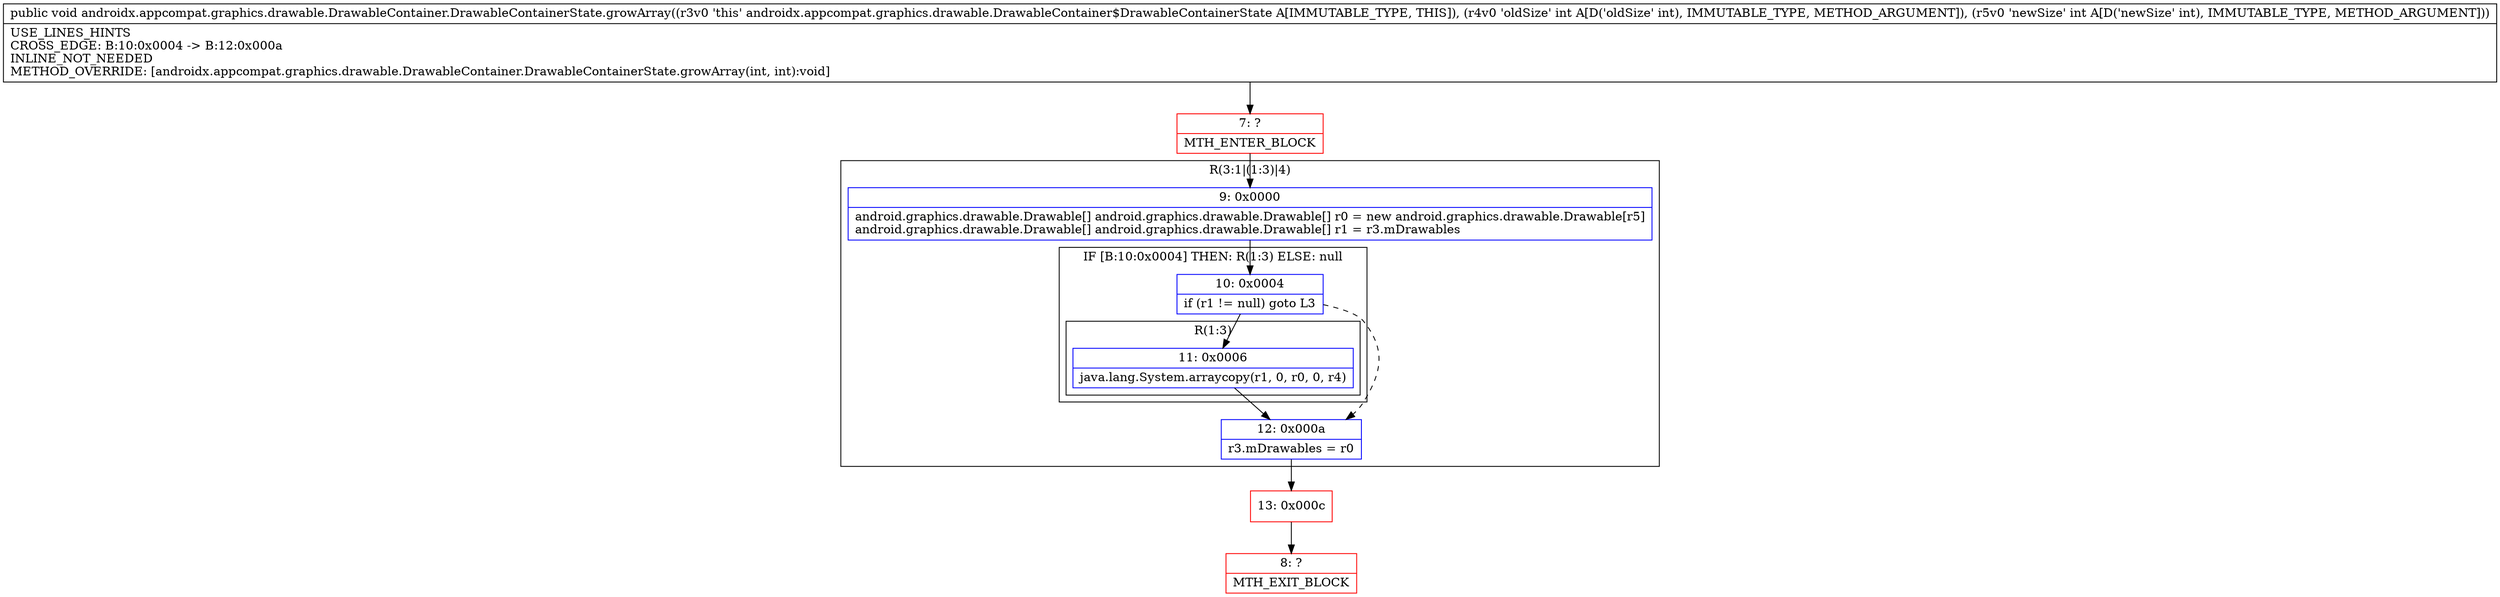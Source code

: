 digraph "CFG forandroidx.appcompat.graphics.drawable.DrawableContainer.DrawableContainerState.growArray(II)V" {
subgraph cluster_Region_1347674493 {
label = "R(3:1|(1:3)|4)";
node [shape=record,color=blue];
Node_9 [shape=record,label="{9\:\ 0x0000|android.graphics.drawable.Drawable[] android.graphics.drawable.Drawable[] r0 = new android.graphics.drawable.Drawable[r5]\landroid.graphics.drawable.Drawable[] android.graphics.drawable.Drawable[] r1 = r3.mDrawables\l}"];
subgraph cluster_IfRegion_1158511973 {
label = "IF [B:10:0x0004] THEN: R(1:3) ELSE: null";
node [shape=record,color=blue];
Node_10 [shape=record,label="{10\:\ 0x0004|if (r1 != null) goto L3\l}"];
subgraph cluster_Region_594673036 {
label = "R(1:3)";
node [shape=record,color=blue];
Node_11 [shape=record,label="{11\:\ 0x0006|java.lang.System.arraycopy(r1, 0, r0, 0, r4)\l}"];
}
}
Node_12 [shape=record,label="{12\:\ 0x000a|r3.mDrawables = r0\l}"];
}
Node_7 [shape=record,color=red,label="{7\:\ ?|MTH_ENTER_BLOCK\l}"];
Node_13 [shape=record,color=red,label="{13\:\ 0x000c}"];
Node_8 [shape=record,color=red,label="{8\:\ ?|MTH_EXIT_BLOCK\l}"];
MethodNode[shape=record,label="{public void androidx.appcompat.graphics.drawable.DrawableContainer.DrawableContainerState.growArray((r3v0 'this' androidx.appcompat.graphics.drawable.DrawableContainer$DrawableContainerState A[IMMUTABLE_TYPE, THIS]), (r4v0 'oldSize' int A[D('oldSize' int), IMMUTABLE_TYPE, METHOD_ARGUMENT]), (r5v0 'newSize' int A[D('newSize' int), IMMUTABLE_TYPE, METHOD_ARGUMENT]))  | USE_LINES_HINTS\lCROSS_EDGE: B:10:0x0004 \-\> B:12:0x000a\lINLINE_NOT_NEEDED\lMETHOD_OVERRIDE: [androidx.appcompat.graphics.drawable.DrawableContainer.DrawableContainerState.growArray(int, int):void]\l}"];
MethodNode -> Node_7;Node_9 -> Node_10;
Node_10 -> Node_11;
Node_10 -> Node_12[style=dashed];
Node_11 -> Node_12;
Node_12 -> Node_13;
Node_7 -> Node_9;
Node_13 -> Node_8;
}

